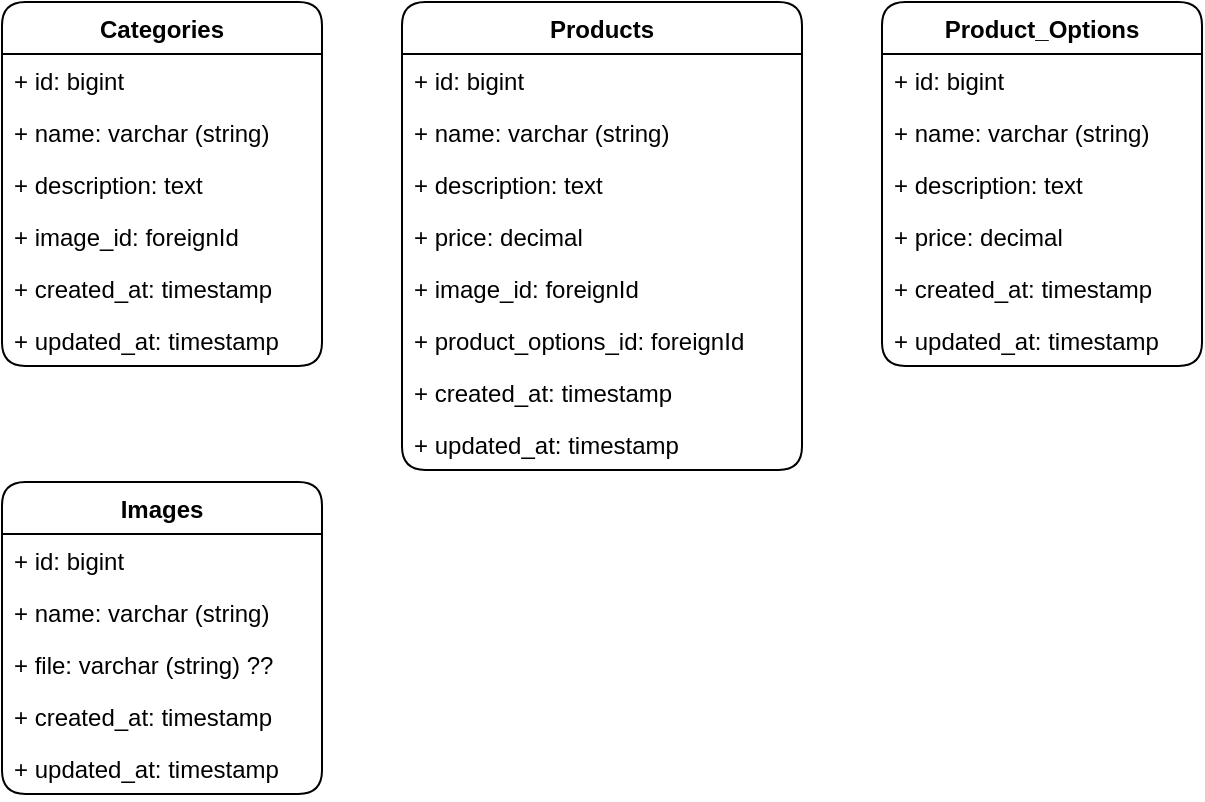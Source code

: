 <mxfile version="15.8.2" type="github">
  <diagram id="aAZgXuFUt1FJplC2DAY6" name="Page-1">
    <mxGraphModel dx="1422" dy="722" grid="1" gridSize="10" guides="1" tooltips="1" connect="1" arrows="1" fold="1" page="1" pageScale="1" pageWidth="850" pageHeight="1100" math="0" shadow="0">
      <root>
        <mxCell id="0" />
        <mxCell id="1" parent="0" />
        <mxCell id="I2prJYZ7D-GkmB63mve--1" value="Categories" style="swimlane;fontStyle=1;childLayout=stackLayout;horizontal=1;startSize=26;fillColor=none;horizontalStack=0;resizeParent=1;resizeParentMax=0;resizeLast=0;collapsible=1;marginBottom=0;rounded=1;" parent="1" vertex="1">
          <mxGeometry x="40" y="40" width="160" height="182" as="geometry" />
        </mxCell>
        <mxCell id="I2prJYZ7D-GkmB63mve--2" value="+ id: bigint" style="text;strokeColor=none;fillColor=none;align=left;verticalAlign=top;spacingLeft=4;spacingRight=4;overflow=hidden;rotatable=0;points=[[0,0.5],[1,0.5]];portConstraint=eastwest;rounded=1;" parent="I2prJYZ7D-GkmB63mve--1" vertex="1">
          <mxGeometry y="26" width="160" height="26" as="geometry" />
        </mxCell>
        <mxCell id="I2prJYZ7D-GkmB63mve--3" value="+ name: varchar (string)" style="text;strokeColor=none;fillColor=none;align=left;verticalAlign=top;spacingLeft=4;spacingRight=4;overflow=hidden;rotatable=0;points=[[0,0.5],[1,0.5]];portConstraint=eastwest;rounded=1;" parent="I2prJYZ7D-GkmB63mve--1" vertex="1">
          <mxGeometry y="52" width="160" height="26" as="geometry" />
        </mxCell>
        <mxCell id="I2prJYZ7D-GkmB63mve--4" value="+ description: text" style="text;strokeColor=none;fillColor=none;align=left;verticalAlign=top;spacingLeft=4;spacingRight=4;overflow=hidden;rotatable=0;points=[[0,0.5],[1,0.5]];portConstraint=eastwest;rounded=1;" parent="I2prJYZ7D-GkmB63mve--1" vertex="1">
          <mxGeometry y="78" width="160" height="26" as="geometry" />
        </mxCell>
        <mxCell id="I2prJYZ7D-GkmB63mve--5" value="+ image_id: foreignId" style="text;strokeColor=none;fillColor=none;align=left;verticalAlign=top;spacingLeft=4;spacingRight=4;overflow=hidden;rotatable=0;points=[[0,0.5],[1,0.5]];portConstraint=eastwest;rounded=1;" parent="I2prJYZ7D-GkmB63mve--1" vertex="1">
          <mxGeometry y="104" width="160" height="26" as="geometry" />
        </mxCell>
        <mxCell id="I2prJYZ7D-GkmB63mve--6" value="+ created_at: timestamp" style="text;strokeColor=none;fillColor=none;align=left;verticalAlign=top;spacingLeft=4;spacingRight=4;overflow=hidden;rotatable=0;points=[[0,0.5],[1,0.5]];portConstraint=eastwest;rounded=1;" parent="I2prJYZ7D-GkmB63mve--1" vertex="1">
          <mxGeometry y="130" width="160" height="26" as="geometry" />
        </mxCell>
        <mxCell id="I2prJYZ7D-GkmB63mve--7" value="+ updated_at: timestamp" style="text;strokeColor=none;fillColor=none;align=left;verticalAlign=top;spacingLeft=4;spacingRight=4;overflow=hidden;rotatable=0;points=[[0,0.5],[1,0.5]];portConstraint=eastwest;rounded=1;" parent="I2prJYZ7D-GkmB63mve--1" vertex="1">
          <mxGeometry y="156" width="160" height="26" as="geometry" />
        </mxCell>
        <mxCell id="I2prJYZ7D-GkmB63mve--12" value="Products" style="swimlane;fontStyle=1;childLayout=stackLayout;horizontal=1;startSize=26;fillColor=none;horizontalStack=0;resizeParent=1;resizeParentMax=0;resizeLast=0;collapsible=1;marginBottom=0;rounded=1;" parent="1" vertex="1">
          <mxGeometry x="240" y="40" width="200" height="234" as="geometry" />
        </mxCell>
        <mxCell id="I2prJYZ7D-GkmB63mve--13" value="+ id: bigint" style="text;strokeColor=none;fillColor=none;align=left;verticalAlign=top;spacingLeft=4;spacingRight=4;overflow=hidden;rotatable=0;points=[[0,0.5],[1,0.5]];portConstraint=eastwest;rounded=1;" parent="I2prJYZ7D-GkmB63mve--12" vertex="1">
          <mxGeometry y="26" width="200" height="26" as="geometry" />
        </mxCell>
        <mxCell id="I2prJYZ7D-GkmB63mve--14" value="+ name: varchar (string)" style="text;strokeColor=none;fillColor=none;align=left;verticalAlign=top;spacingLeft=4;spacingRight=4;overflow=hidden;rotatable=0;points=[[0,0.5],[1,0.5]];portConstraint=eastwest;rounded=1;" parent="I2prJYZ7D-GkmB63mve--12" vertex="1">
          <mxGeometry y="52" width="200" height="26" as="geometry" />
        </mxCell>
        <mxCell id="I2prJYZ7D-GkmB63mve--15" value="+ description: text" style="text;strokeColor=none;fillColor=none;align=left;verticalAlign=top;spacingLeft=4;spacingRight=4;overflow=hidden;rotatable=0;points=[[0,0.5],[1,0.5]];portConstraint=eastwest;rounded=1;" parent="I2prJYZ7D-GkmB63mve--12" vertex="1">
          <mxGeometry y="78" width="200" height="26" as="geometry" />
        </mxCell>
        <mxCell id="I2prJYZ7D-GkmB63mve--17" value="+ price: decimal" style="text;strokeColor=none;fillColor=none;align=left;verticalAlign=top;spacingLeft=4;spacingRight=4;overflow=hidden;rotatable=0;points=[[0,0.5],[1,0.5]];portConstraint=eastwest;rounded=1;" parent="I2prJYZ7D-GkmB63mve--12" vertex="1">
          <mxGeometry y="104" width="200" height="26" as="geometry" />
        </mxCell>
        <mxCell id="OFkKQctKJrZZn8F7H5kL-1" value="+ image_id: foreignId" style="text;strokeColor=none;fillColor=none;align=left;verticalAlign=top;spacingLeft=4;spacingRight=4;overflow=hidden;rotatable=0;points=[[0,0.5],[1,0.5]];portConstraint=eastwest;rounded=1;" vertex="1" parent="I2prJYZ7D-GkmB63mve--12">
          <mxGeometry y="130" width="200" height="26" as="geometry" />
        </mxCell>
        <mxCell id="OFkKQctKJrZZn8F7H5kL-2" value="+ product_options_id: foreignId" style="text;strokeColor=none;fillColor=none;align=left;verticalAlign=top;spacingLeft=4;spacingRight=4;overflow=hidden;rotatable=0;points=[[0,0.5],[1,0.5]];portConstraint=eastwest;rounded=1;" vertex="1" parent="I2prJYZ7D-GkmB63mve--12">
          <mxGeometry y="156" width="200" height="26" as="geometry" />
        </mxCell>
        <mxCell id="I2prJYZ7D-GkmB63mve--18" value="+ created_at: timestamp" style="text;strokeColor=none;fillColor=none;align=left;verticalAlign=top;spacingLeft=4;spacingRight=4;overflow=hidden;rotatable=0;points=[[0,0.5],[1,0.5]];portConstraint=eastwest;rounded=1;" parent="I2prJYZ7D-GkmB63mve--12" vertex="1">
          <mxGeometry y="182" width="200" height="26" as="geometry" />
        </mxCell>
        <mxCell id="I2prJYZ7D-GkmB63mve--19" value="+ updated_at: timestamp" style="text;strokeColor=none;fillColor=none;align=left;verticalAlign=top;spacingLeft=4;spacingRight=4;overflow=hidden;rotatable=0;points=[[0,0.5],[1,0.5]];portConstraint=eastwest;rounded=1;" parent="I2prJYZ7D-GkmB63mve--12" vertex="1">
          <mxGeometry y="208" width="200" height="26" as="geometry" />
        </mxCell>
        <mxCell id="I2prJYZ7D-GkmB63mve--20" value="Product_Options" style="swimlane;fontStyle=1;childLayout=stackLayout;horizontal=1;startSize=26;fillColor=none;horizontalStack=0;resizeParent=1;resizeParentMax=0;resizeLast=0;collapsible=1;marginBottom=0;rounded=1;" parent="1" vertex="1">
          <mxGeometry x="480" y="40" width="160" height="182" as="geometry" />
        </mxCell>
        <mxCell id="I2prJYZ7D-GkmB63mve--27" value="+ id: bigint" style="text;strokeColor=none;fillColor=none;align=left;verticalAlign=top;spacingLeft=4;spacingRight=4;overflow=hidden;rotatable=0;points=[[0,0.5],[1,0.5]];portConstraint=eastwest;rounded=1;" parent="I2prJYZ7D-GkmB63mve--20" vertex="1">
          <mxGeometry y="26" width="160" height="26" as="geometry" />
        </mxCell>
        <mxCell id="I2prJYZ7D-GkmB63mve--28" value="+ name: varchar (string)" style="text;strokeColor=none;fillColor=none;align=left;verticalAlign=top;spacingLeft=4;spacingRight=4;overflow=hidden;rotatable=0;points=[[0,0.5],[1,0.5]];portConstraint=eastwest;rounded=1;" parent="I2prJYZ7D-GkmB63mve--20" vertex="1">
          <mxGeometry y="52" width="160" height="26" as="geometry" />
        </mxCell>
        <mxCell id="I2prJYZ7D-GkmB63mve--29" value="+ description: text" style="text;strokeColor=none;fillColor=none;align=left;verticalAlign=top;spacingLeft=4;spacingRight=4;overflow=hidden;rotatable=0;points=[[0,0.5],[1,0.5]];portConstraint=eastwest;rounded=1;" parent="I2prJYZ7D-GkmB63mve--20" vertex="1">
          <mxGeometry y="78" width="160" height="26" as="geometry" />
        </mxCell>
        <mxCell id="I2prJYZ7D-GkmB63mve--30" value="+ price: decimal" style="text;strokeColor=none;fillColor=none;align=left;verticalAlign=top;spacingLeft=4;spacingRight=4;overflow=hidden;rotatable=0;points=[[0,0.5],[1,0.5]];portConstraint=eastwest;rounded=1;" parent="I2prJYZ7D-GkmB63mve--20" vertex="1">
          <mxGeometry y="104" width="160" height="26" as="geometry" />
        </mxCell>
        <mxCell id="I2prJYZ7D-GkmB63mve--33" value="+ created_at: timestamp" style="text;strokeColor=none;fillColor=none;align=left;verticalAlign=top;spacingLeft=4;spacingRight=4;overflow=hidden;rotatable=0;points=[[0,0.5],[1,0.5]];portConstraint=eastwest;rounded=1;" parent="I2prJYZ7D-GkmB63mve--20" vertex="1">
          <mxGeometry y="130" width="160" height="26" as="geometry" />
        </mxCell>
        <mxCell id="I2prJYZ7D-GkmB63mve--34" value="+ updated_at: timestamp" style="text;strokeColor=none;fillColor=none;align=left;verticalAlign=top;spacingLeft=4;spacingRight=4;overflow=hidden;rotatable=0;points=[[0,0.5],[1,0.5]];portConstraint=eastwest;rounded=1;" parent="I2prJYZ7D-GkmB63mve--20" vertex="1">
          <mxGeometry y="156" width="160" height="26" as="geometry" />
        </mxCell>
        <mxCell id="I2prJYZ7D-GkmB63mve--35" value="Images" style="swimlane;fontStyle=1;childLayout=stackLayout;horizontal=1;startSize=26;fillColor=none;horizontalStack=0;resizeParent=1;resizeParentMax=0;resizeLast=0;collapsible=1;marginBottom=0;rounded=1;" parent="1" vertex="1">
          <mxGeometry x="40" y="280" width="160" height="156" as="geometry" />
        </mxCell>
        <mxCell id="I2prJYZ7D-GkmB63mve--36" value="+ id: bigint" style="text;strokeColor=none;fillColor=none;align=left;verticalAlign=top;spacingLeft=4;spacingRight=4;overflow=hidden;rotatable=0;points=[[0,0.5],[1,0.5]];portConstraint=eastwest;rounded=1;" parent="I2prJYZ7D-GkmB63mve--35" vertex="1">
          <mxGeometry y="26" width="160" height="26" as="geometry" />
        </mxCell>
        <mxCell id="I2prJYZ7D-GkmB63mve--39" value="+ name: varchar (string)" style="text;strokeColor=none;fillColor=none;align=left;verticalAlign=top;spacingLeft=4;spacingRight=4;overflow=hidden;rotatable=0;points=[[0,0.5],[1,0.5]];portConstraint=eastwest;rounded=1;" parent="I2prJYZ7D-GkmB63mve--35" vertex="1">
          <mxGeometry y="52" width="160" height="26" as="geometry" />
        </mxCell>
        <mxCell id="I2prJYZ7D-GkmB63mve--40" value="+ file: varchar (string) ??" style="text;strokeColor=none;fillColor=none;align=left;verticalAlign=top;spacingLeft=4;spacingRight=4;overflow=hidden;rotatable=0;points=[[0,0.5],[1,0.5]];portConstraint=eastwest;rounded=1;" parent="I2prJYZ7D-GkmB63mve--35" vertex="1">
          <mxGeometry y="78" width="160" height="26" as="geometry" />
        </mxCell>
        <mxCell id="I2prJYZ7D-GkmB63mve--37" value="+ created_at: timestamp" style="text;strokeColor=none;fillColor=none;align=left;verticalAlign=top;spacingLeft=4;spacingRight=4;overflow=hidden;rotatable=0;points=[[0,0.5],[1,0.5]];portConstraint=eastwest;rounded=1;" parent="I2prJYZ7D-GkmB63mve--35" vertex="1">
          <mxGeometry y="104" width="160" height="26" as="geometry" />
        </mxCell>
        <mxCell id="I2prJYZ7D-GkmB63mve--38" value="+ updated_at: timestamp" style="text;strokeColor=none;fillColor=none;align=left;verticalAlign=top;spacingLeft=4;spacingRight=4;overflow=hidden;rotatable=0;points=[[0,0.5],[1,0.5]];portConstraint=eastwest;rounded=1;" parent="I2prJYZ7D-GkmB63mve--35" vertex="1">
          <mxGeometry y="130" width="160" height="26" as="geometry" />
        </mxCell>
      </root>
    </mxGraphModel>
  </diagram>
</mxfile>
